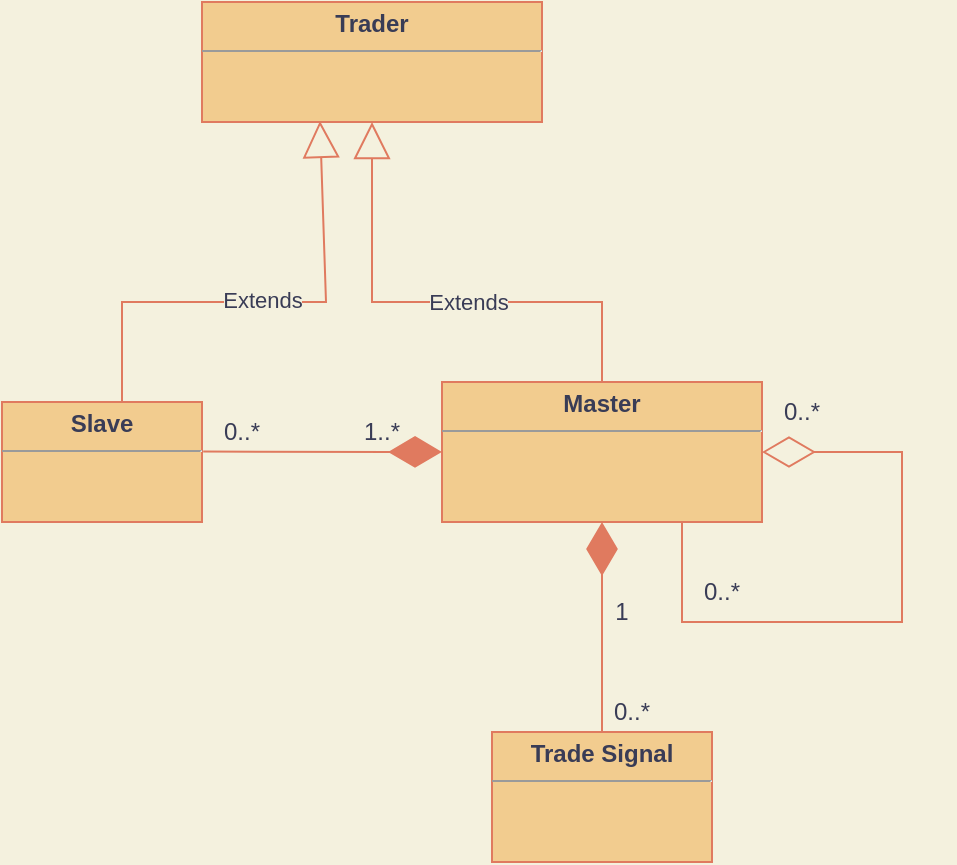 <mxfile version="18.0.2"><diagram id="vo1PPCyn-S3GxIaf5i0c" name="Page-1"><mxGraphModel dx="782" dy="668" grid="1" gridSize="10" guides="1" tooltips="1" connect="1" arrows="1" fold="1" page="1" pageScale="1" pageWidth="850" pageHeight="1100" background="#F4F1DE" math="0" shadow="0"><root><mxCell id="0"/><mxCell id="1" parent="0"/><mxCell id="5RKPUCQrO08hOT_hjSiw-2" value="&lt;p style=&quot;margin:0px;margin-top:4px;text-align:center;&quot;&gt;&lt;b&gt;Trader&lt;/b&gt;&lt;br&gt;&lt;/p&gt;&lt;hr size=&quot;1&quot;&gt;&lt;br&gt;&lt;p style=&quot;margin:0px;margin-left:4px;&quot;&gt;&lt;br&gt;&lt;/p&gt;" style="verticalAlign=top;align=left;overflow=fill;fontSize=12;fontFamily=Helvetica;html=1;fillColor=#F2CC8F;strokeColor=#E07A5F;fontColor=#393C56;" vertex="1" parent="1"><mxGeometry x="240" y="110" width="170" height="60" as="geometry"/></mxCell><mxCell id="5RKPUCQrO08hOT_hjSiw-4" value="&lt;p style=&quot;margin:0px;margin-top:4px;text-align:center;&quot;&gt;&lt;b&gt;Slave&lt;/b&gt;&lt;br&gt;&lt;/p&gt;&lt;hr size=&quot;1&quot;&gt;" style="verticalAlign=top;align=left;overflow=fill;fontSize=12;fontFamily=Helvetica;html=1;fillColor=#F2CC8F;strokeColor=#E07A5F;fontColor=#393C56;" vertex="1" parent="1"><mxGeometry x="140" y="310" width="100" height="60" as="geometry"/></mxCell><mxCell id="5RKPUCQrO08hOT_hjSiw-5" value="&lt;p style=&quot;margin:0px;margin-top:4px;text-align:center;&quot;&gt;&lt;b&gt;Master&lt;/b&gt;&lt;br&gt;&lt;/p&gt;&lt;hr size=&quot;1&quot;&gt;" style="verticalAlign=top;align=left;overflow=fill;fontSize=12;fontFamily=Helvetica;html=1;fillColor=#F2CC8F;strokeColor=#E07A5F;fontColor=#393C56;" vertex="1" parent="1"><mxGeometry x="360" y="300" width="160" height="70" as="geometry"/></mxCell><mxCell id="5RKPUCQrO08hOT_hjSiw-7" value="&lt;p style=&quot;margin:0px;margin-top:4px;text-align:center;&quot;&gt;&lt;b&gt;Trade Signal&lt;/b&gt;&lt;br&gt;&lt;/p&gt;&lt;hr size=&quot;1&quot;&gt;" style="verticalAlign=top;align=left;overflow=fill;fontSize=12;fontFamily=Helvetica;html=1;fillColor=#F2CC8F;strokeColor=#E07A5F;fontColor=#393C56;" vertex="1" parent="1"><mxGeometry x="385" y="475" width="110" height="65" as="geometry"/></mxCell><mxCell id="5RKPUCQrO08hOT_hjSiw-16" value="Extends" style="endArrow=block;endSize=16;endFill=0;html=1;rounded=0;entryX=0.5;entryY=1;entryDx=0;entryDy=0;exitX=0.5;exitY=0;exitDx=0;exitDy=0;exitPerimeter=0;labelBackgroundColor=#F4F1DE;strokeColor=#E07A5F;fontColor=#393C56;" edge="1" parent="1" source="5RKPUCQrO08hOT_hjSiw-5" target="5RKPUCQrO08hOT_hjSiw-2"><mxGeometry x="-0.125" width="160" relative="1" as="geometry"><mxPoint x="170" y="260" as="sourcePoint"/><mxPoint x="330" y="260" as="targetPoint"/><Array as="points"><mxPoint x="440" y="260"/><mxPoint x="325" y="260"/></Array><mxPoint as="offset"/></mxGeometry></mxCell><mxCell id="5RKPUCQrO08hOT_hjSiw-18" value="Extends" style="endArrow=block;endSize=16;endFill=0;html=1;rounded=0;entryX=0.347;entryY=0.991;entryDx=0;entryDy=0;entryPerimeter=0;labelBackgroundColor=#F4F1DE;strokeColor=#E07A5F;fontColor=#393C56;" edge="1" parent="1" target="5RKPUCQrO08hOT_hjSiw-2"><mxGeometry x="-0.009" y="1" width="160" relative="1" as="geometry"><mxPoint x="200" y="310" as="sourcePoint"/><mxPoint x="330" y="230" as="targetPoint"/><Array as="points"><mxPoint x="200" y="260"/><mxPoint x="302" y="260"/></Array><mxPoint as="offset"/></mxGeometry></mxCell><mxCell id="5RKPUCQrO08hOT_hjSiw-19" value="" style="endArrow=diamondThin;endFill=1;endSize=24;html=1;rounded=0;exitX=1.006;exitY=0.413;exitDx=0;exitDy=0;exitPerimeter=0;entryX=0;entryY=0.5;entryDx=0;entryDy=0;labelBackgroundColor=#F4F1DE;strokeColor=#E07A5F;fontColor=#393C56;" edge="1" parent="1" source="5RKPUCQrO08hOT_hjSiw-4" target="5RKPUCQrO08hOT_hjSiw-5"><mxGeometry width="160" relative="1" as="geometry"><mxPoint x="320" y="340" as="sourcePoint"/><mxPoint x="480" y="340" as="targetPoint"/></mxGeometry></mxCell><mxCell id="5RKPUCQrO08hOT_hjSiw-20" value="" style="endArrow=diamondThin;endFill=1;endSize=24;html=1;rounded=0;entryX=0.5;entryY=1;entryDx=0;entryDy=0;exitX=0.5;exitY=0;exitDx=0;exitDy=0;labelBackgroundColor=#F4F1DE;strokeColor=#E07A5F;fontColor=#393C56;" edge="1" parent="1" source="5RKPUCQrO08hOT_hjSiw-7" target="5RKPUCQrO08hOT_hjSiw-5"><mxGeometry width="160" relative="1" as="geometry"><mxPoint x="290" y="450" as="sourcePoint"/><mxPoint x="450" y="450" as="targetPoint"/></mxGeometry></mxCell><mxCell id="5RKPUCQrO08hOT_hjSiw-21" value="" style="endArrow=diamondThin;endFill=0;endSize=24;html=1;rounded=0;entryX=1;entryY=0.5;entryDx=0;entryDy=0;exitX=0.75;exitY=1;exitDx=0;exitDy=0;labelBackgroundColor=#F4F1DE;strokeColor=#E07A5F;fontColor=#393C56;" edge="1" parent="1" source="5RKPUCQrO08hOT_hjSiw-5" target="5RKPUCQrO08hOT_hjSiw-5"><mxGeometry width="160" relative="1" as="geometry"><mxPoint x="470" y="450" as="sourcePoint"/><mxPoint x="610" y="340" as="targetPoint"/><Array as="points"><mxPoint x="480" y="420"/><mxPoint x="590" y="420"/><mxPoint x="590" y="335"/></Array></mxGeometry></mxCell><mxCell id="5RKPUCQrO08hOT_hjSiw-22" value="0..*" style="text;html=1;strokeColor=none;fillColor=none;align=center;verticalAlign=middle;whiteSpace=wrap;rounded=0;fontColor=#393C56;" vertex="1" parent="1"><mxGeometry x="230" y="310" width="60" height="30" as="geometry"/></mxCell><mxCell id="5RKPUCQrO08hOT_hjSiw-23" value="1..*" style="text;html=1;strokeColor=none;fillColor=none;align=center;verticalAlign=middle;whiteSpace=wrap;rounded=0;fontColor=#393C56;" vertex="1" parent="1"><mxGeometry x="300" y="310" width="60" height="30" as="geometry"/></mxCell><mxCell id="5RKPUCQrO08hOT_hjSiw-24" value="0..*" style="text;html=1;strokeColor=none;fillColor=none;align=center;verticalAlign=middle;whiteSpace=wrap;rounded=0;fontColor=#393C56;" vertex="1" parent="1"><mxGeometry x="510" y="300" width="60" height="30" as="geometry"/></mxCell><mxCell id="5RKPUCQrO08hOT_hjSiw-25" value="0..*" style="text;html=1;strokeColor=none;fillColor=none;align=center;verticalAlign=middle;whiteSpace=wrap;rounded=0;fontColor=#393C56;" vertex="1" parent="1"><mxGeometry x="425" y="450" width="60" height="30" as="geometry"/></mxCell><mxCell id="5RKPUCQrO08hOT_hjSiw-26" value="0..*" style="text;html=1;strokeColor=none;fillColor=none;align=center;verticalAlign=middle;whiteSpace=wrap;rounded=0;fontColor=#393C56;" vertex="1" parent="1"><mxGeometry x="470" y="390" width="60" height="30" as="geometry"/></mxCell><mxCell id="5RKPUCQrO08hOT_hjSiw-27" value="1" style="text;html=1;strokeColor=none;fillColor=none;align=center;verticalAlign=middle;whiteSpace=wrap;rounded=0;fontColor=#393C56;" vertex="1" parent="1"><mxGeometry x="420" y="400" width="60" height="30" as="geometry"/></mxCell></root></mxGraphModel></diagram></mxfile>